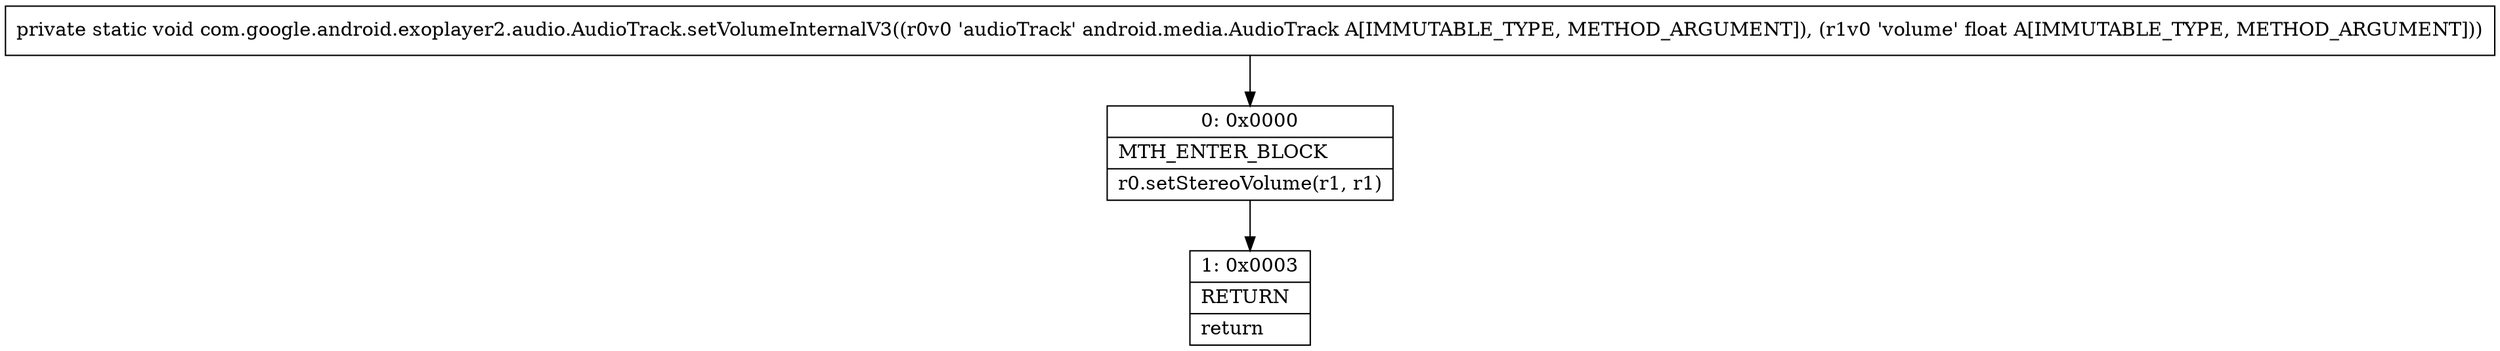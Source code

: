 digraph "CFG forcom.google.android.exoplayer2.audio.AudioTrack.setVolumeInternalV3(Landroid\/media\/AudioTrack;F)V" {
Node_0 [shape=record,label="{0\:\ 0x0000|MTH_ENTER_BLOCK\l|r0.setStereoVolume(r1, r1)\l}"];
Node_1 [shape=record,label="{1\:\ 0x0003|RETURN\l|return\l}"];
MethodNode[shape=record,label="{private static void com.google.android.exoplayer2.audio.AudioTrack.setVolumeInternalV3((r0v0 'audioTrack' android.media.AudioTrack A[IMMUTABLE_TYPE, METHOD_ARGUMENT]), (r1v0 'volume' float A[IMMUTABLE_TYPE, METHOD_ARGUMENT])) }"];
MethodNode -> Node_0;
Node_0 -> Node_1;
}


